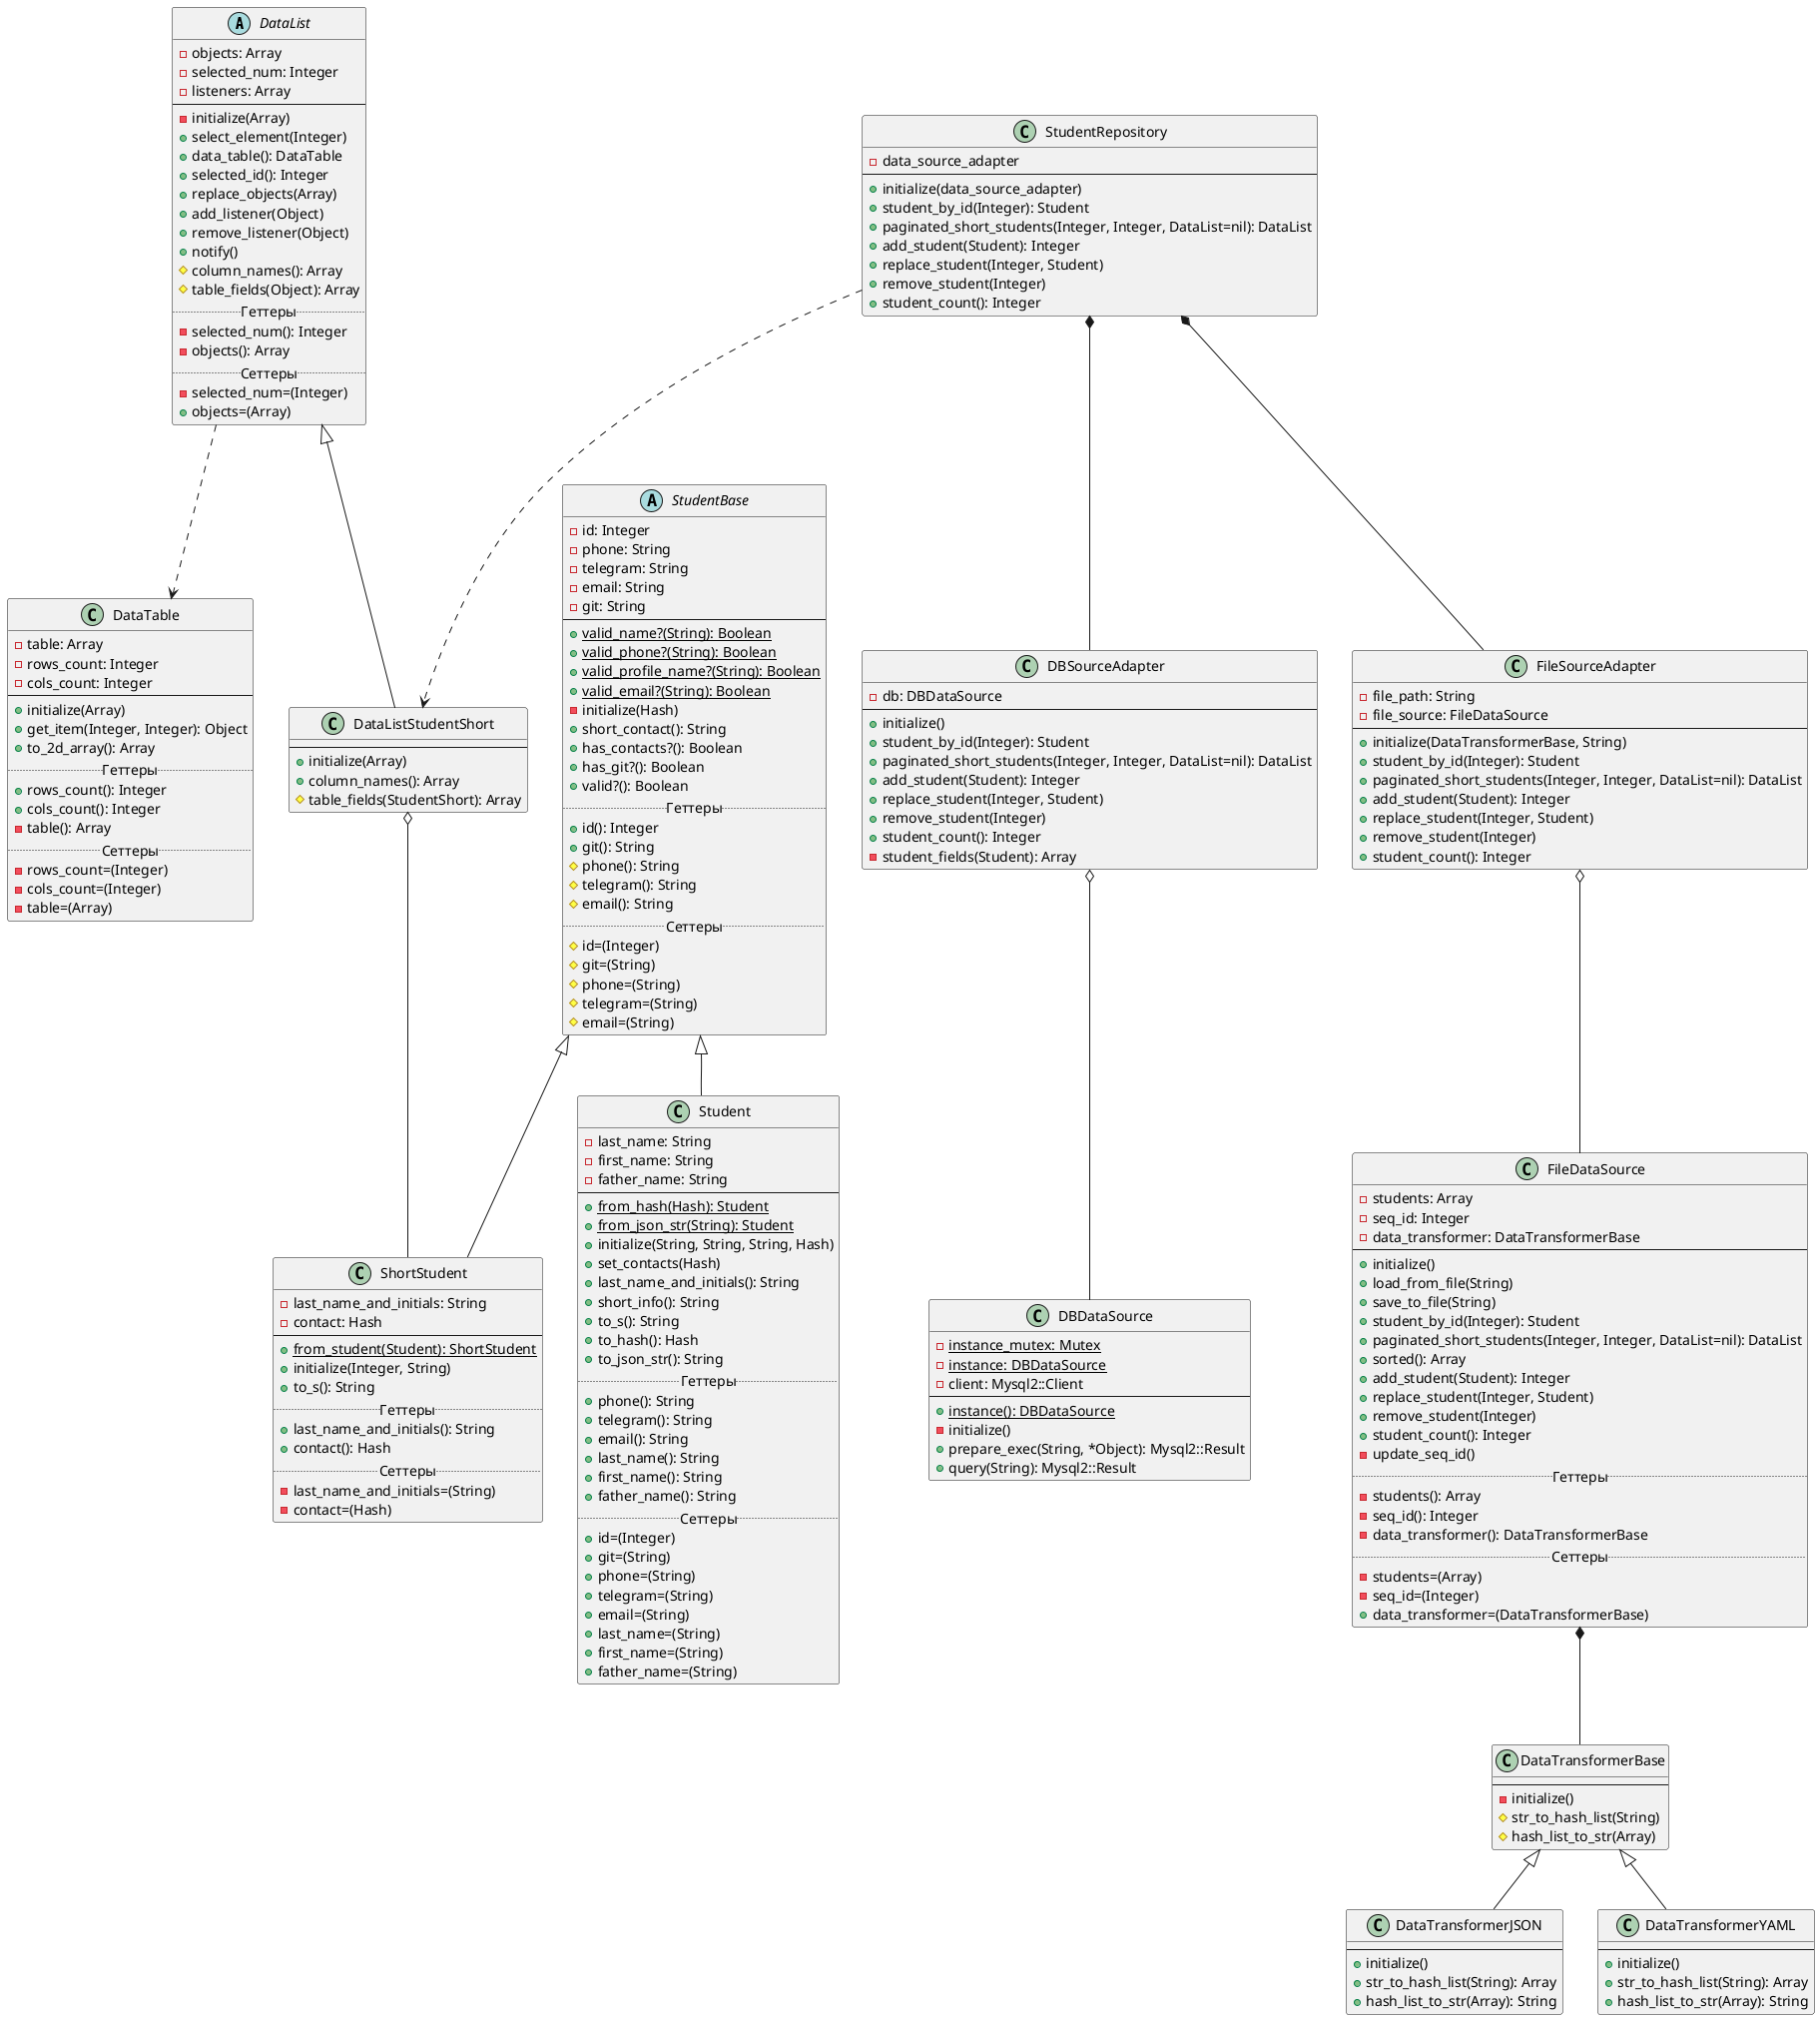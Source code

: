 @startuml
'https://plantuml.com/class-diagram

DataList ..> DataTable
FileDataSource *-- DataTransformerBase
StudentRepository ..> DataListStudentShort
DataListStudentShort o-- ShortStudent
DBSourceAdapter o-- DBDataSource
FileSourceAdapter o-- FileDataSource
StudentRepository *-- DBSourceAdapter
StudentRepository *-- FileSourceAdapter

abstract class StudentBase {
    -id: Integer
    -phone: String
    -telegram: String
    -email: String
    -git: String
    --
    +{static}valid_name?(String): Boolean
    +{static}valid_phone?(String): Boolean
    +{static}valid_profile_name?(String): Boolean
    +{static}valid_email?(String): Boolean
    -initialize(Hash)
    +short_contact(): String
    +has_contacts?(): Boolean
    +has_git?(): Boolean
    +valid?(): Boolean
    .. Геттеры ..
    +id(): Integer
    +git(): String
    #phone(): String
    #telegram(): String
    #email(): String
    .. Сеттеры ..
    #id=(Integer)
    #git=(String)
    #phone=(String)
    #telegram=(String)
    #email=(String)
}

class Student extends StudentBase {
    -last_name: String
    -first_name: String
    -father_name: String
    --
    +{static}from_hash(Hash): Student
    +{static}from_json_str(String): Student
    +initialize(String, String, String, Hash)
    +set_contacts(Hash)
    +last_name_and_initials(): String
    +short_info(): String
    +to_s(): String
    +to_hash(): Hash
    +to_json_str(): String
    .. Геттеры ..
    +phone(): String
    +telegram(): String
    +email(): String
    +last_name(): String
    +first_name(): String
    +father_name(): String
    .. Сеттеры ..
    +id=(Integer)
    +git=(String)
    +phone=(String)
    +telegram=(String)
    +email=(String)
    +last_name=(String)
    +first_name=(String)
    +father_name=(String)
}

class ShortStudent extends StudentBase {
    -last_name_and_initials: String
    -contact: Hash
    --
    +{static}from_student(Student): ShortStudent
    +initialize(Integer, String)
    +to_s(): String
    .. Геттеры ..
    +last_name_and_initials(): String
    +contact(): Hash
    .. Сеттеры ..
    -last_name_and_initials=(String)
    -contact=(Hash)
}

class DataTable {
    -table: Array
    -rows_count: Integer
    -cols_count: Integer
    --
    +initialize(Array)
    +get_item(Integer, Integer): Object
    +to_2d_array(): Array
    .. Геттеры ..
    +rows_count(): Integer
    +cols_count(): Integer
    -table(): Array
    .. Сеттеры ..
    -rows_count=(Integer)
    -cols_count=(Integer)
    -table=(Array)
}

abstract class DataList {
    -objects: Array
    -selected_num: Integer
    -listeners: Array
    --
    -initialize(Array)
    +select_element(Integer)
    +data_table(): DataTable
    +selected_id(): Integer
    +replace_objects(Array)
    +add_listener(Object)
    +remove_listener(Object)
    +notify()
    #column_names(): Array
    #table_fields(Object): Array
    .. Геттеры ..
    -selected_num(): Integer
    -objects(): Array
    .. Сеттеры ..
    -selected_num=(Integer)
    +objects=(Array)
}

class DataListStudentShort extends DataList {
    --
    +initialize(Array)
    +column_names(): Array
    #table_fields(StudentShort): Array
}

class DataTransformerBase {
    --
    -initialize()
    #str_to_hash_list(String)
    #hash_list_to_str(Array)
}

class DataTransformerJSON extends DataTransformerBase {
    --
    +initialize()
    +str_to_hash_list(String): Array
    +hash_list_to_str(Array): String
}

class DataTransformerYAML extends DataTransformerBase {
    --
    +initialize()
    +str_to_hash_list(String): Array
    +hash_list_to_str(Array): String
}

class DBDataSource {
    -{static}instance_mutex: Mutex
    -{static}instance: DBDataSource
    -client: Mysql2::Client
    --
    +{static}instance(): DBDataSource
    -initialize()
    +prepare_exec(String, *Object): Mysql2::Result
    +query(String): Mysql2::Result
}

class FileDataSource {
    -students: Array
    -seq_id: Integer
    -data_transformer: DataTransformerBase
    --
    +initialize()
    +load_from_file(String)
    +save_to_file(String)
    +student_by_id(Integer): Student
    +paginated_short_students(Integer, Integer, DataList=nil): DataList
    +sorted(): Array
    +add_student(Student): Integer
    +replace_student(Integer, Student)
    +remove_student(Integer)
    +student_count(): Integer
    -update_seq_id()
    .. Геттеры ..
    -students(): Array
    -seq_id(): Integer
    -data_transformer(): DataTransformerBase
    .. Сеттеры ..
    -students=(Array)
    -seq_id=(Integer)
    +data_transformer=(DataTransformerBase)
}

class DBSourceAdapter {
    -db: DBDataSource
    --
    +initialize()
    +student_by_id(Integer): Student
    +paginated_short_students(Integer, Integer, DataList=nil): DataList
    +add_student(Student): Integer
    +replace_student(Integer, Student)
    +remove_student(Integer)
    +student_count(): Integer
    -student_fields(Student): Array
}

class FileSourceAdapter {
    -file_path: String
    -file_source: FileDataSource
    --
    +initialize(DataTransformerBase, String)
    +student_by_id(Integer): Student
    +paginated_short_students(Integer, Integer, DataList=nil): DataList
    +add_student(Student): Integer
    +replace_student(Integer, Student)
    +remove_student(Integer)
    +student_count(): Integer
}

class StudentRepository {
    -data_source_adapter
    --
    +initialize(data_source_adapter)
    +student_by_id(Integer): Student
    +paginated_short_students(Integer, Integer, DataList=nil): DataList
    +add_student(Student): Integer
    +replace_student(Integer, Student)
    +remove_student(Integer)
    +student_count(): Integer
}

@enduml